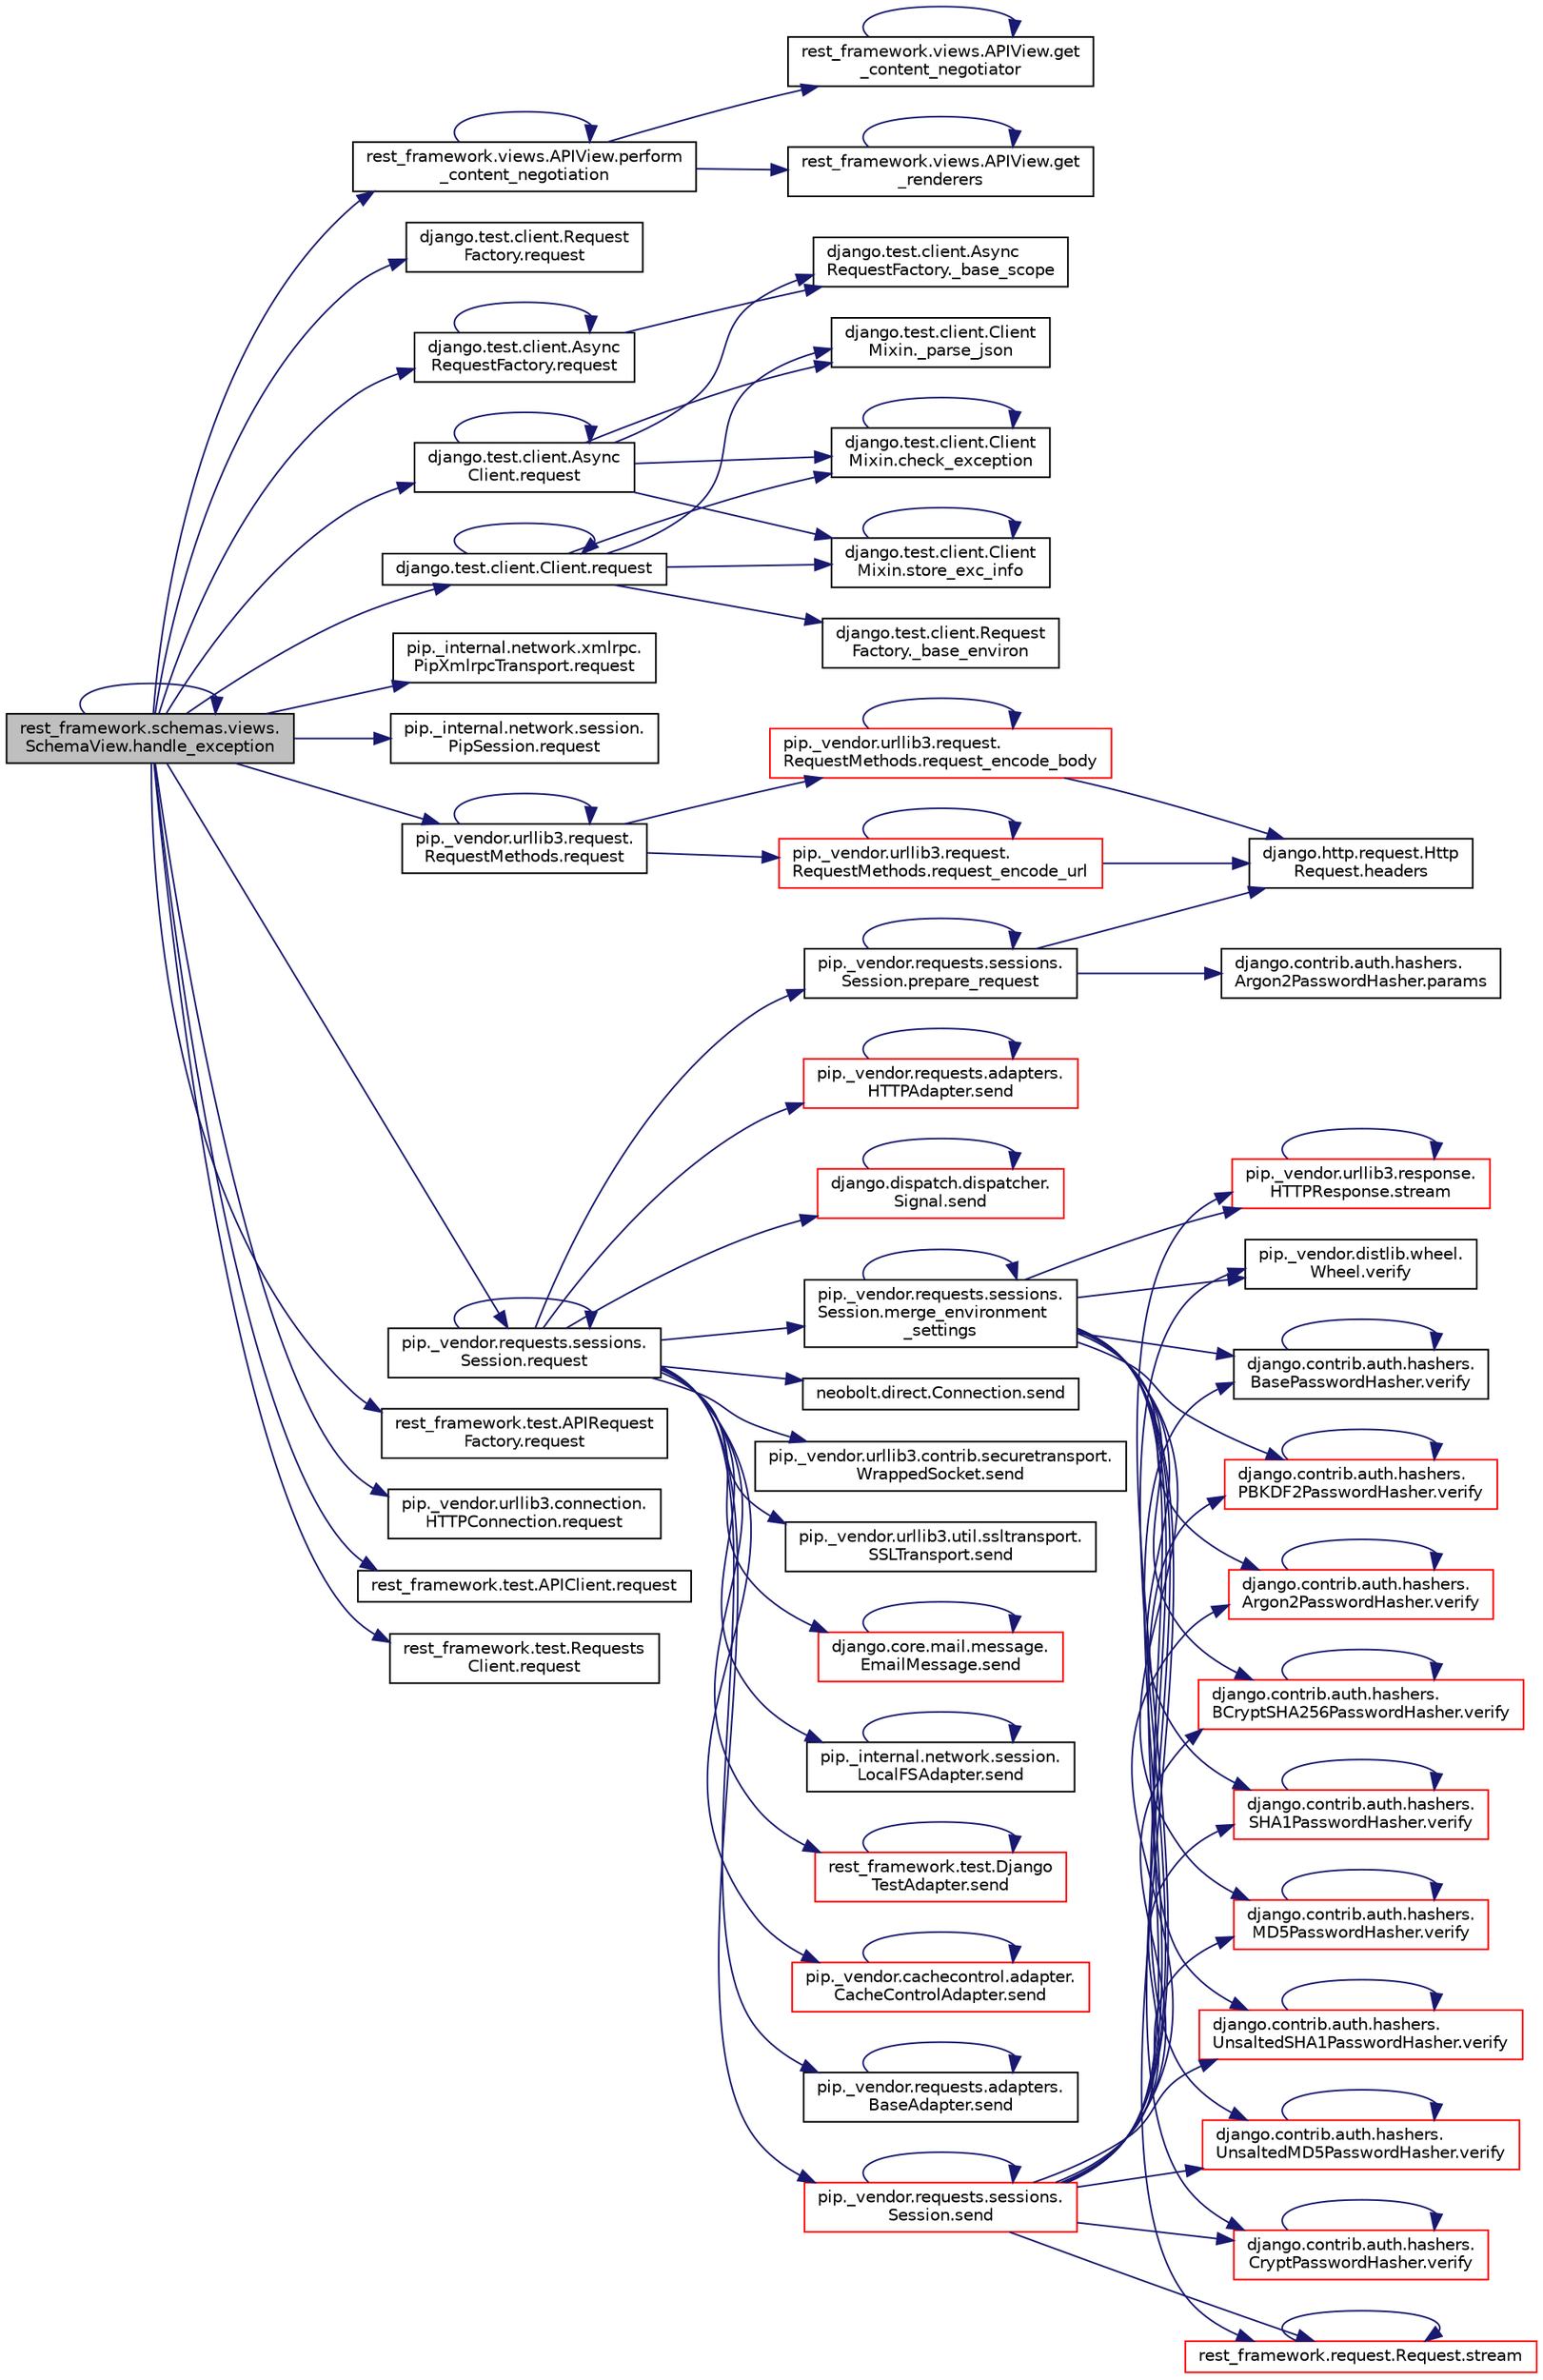 digraph "rest_framework.schemas.views.SchemaView.handle_exception"
{
 // LATEX_PDF_SIZE
  edge [fontname="Helvetica",fontsize="10",labelfontname="Helvetica",labelfontsize="10"];
  node [fontname="Helvetica",fontsize="10",shape=record];
  rankdir="LR";
  Node1 [label="rest_framework.schemas.views.\lSchemaView.handle_exception",height=0.2,width=0.4,color="black", fillcolor="grey75", style="filled", fontcolor="black",tooltip=" "];
  Node1 -> Node1 [color="midnightblue",fontsize="10",style="solid",fontname="Helvetica"];
  Node1 -> Node2 [color="midnightblue",fontsize="10",style="solid",fontname="Helvetica"];
  Node2 [label="rest_framework.views.APIView.perform\l_content_negotiation",height=0.2,width=0.4,color="black", fillcolor="white", style="filled",URL="$d3/d7d/classrest__framework_1_1views_1_1_a_p_i_view.html#a46ab423b8eb51c37b8aa51aa556084e4",tooltip=" "];
  Node2 -> Node3 [color="midnightblue",fontsize="10",style="solid",fontname="Helvetica"];
  Node3 [label="rest_framework.views.APIView.get\l_content_negotiator",height=0.2,width=0.4,color="black", fillcolor="white", style="filled",URL="$d3/d7d/classrest__framework_1_1views_1_1_a_p_i_view.html#aa1c1b47680a420075b2334c2a3a61125",tooltip=" "];
  Node3 -> Node3 [color="midnightblue",fontsize="10",style="solid",fontname="Helvetica"];
  Node2 -> Node4 [color="midnightblue",fontsize="10",style="solid",fontname="Helvetica"];
  Node4 [label="rest_framework.views.APIView.get\l_renderers",height=0.2,width=0.4,color="black", fillcolor="white", style="filled",URL="$d3/d7d/classrest__framework_1_1views_1_1_a_p_i_view.html#ae60489a2108406dcfe0aa970d238590f",tooltip=" "];
  Node4 -> Node4 [color="midnightblue",fontsize="10",style="solid",fontname="Helvetica"];
  Node2 -> Node2 [color="midnightblue",fontsize="10",style="solid",fontname="Helvetica"];
  Node1 -> Node5 [color="midnightblue",fontsize="10",style="solid",fontname="Helvetica"];
  Node5 [label="django.test.client.Request\lFactory.request",height=0.2,width=0.4,color="black", fillcolor="white", style="filled",URL="$db/d7f/classdjango_1_1test_1_1client_1_1_request_factory.html#a12550839ba4cbabcf38bff0d2ff69f0a",tooltip=" "];
  Node1 -> Node6 [color="midnightblue",fontsize="10",style="solid",fontname="Helvetica"];
  Node6 [label="django.test.client.Async\lRequestFactory.request",height=0.2,width=0.4,color="black", fillcolor="white", style="filled",URL="$d6/de5/classdjango_1_1test_1_1client_1_1_async_request_factory.html#a8dcee74bc0f05203aa2aa2aad95555a9",tooltip=" "];
  Node6 -> Node7 [color="midnightblue",fontsize="10",style="solid",fontname="Helvetica"];
  Node7 [label="django.test.client.Async\lRequestFactory._base_scope",height=0.2,width=0.4,color="black", fillcolor="white", style="filled",URL="$d6/de5/classdjango_1_1test_1_1client_1_1_async_request_factory.html#a0f3b06a02852c6111eaab5a2c6b6b4fd",tooltip=" "];
  Node6 -> Node6 [color="midnightblue",fontsize="10",style="solid",fontname="Helvetica"];
  Node1 -> Node8 [color="midnightblue",fontsize="10",style="solid",fontname="Helvetica"];
  Node8 [label="django.test.client.Client.request",height=0.2,width=0.4,color="black", fillcolor="white", style="filled",URL="$d2/d2e/classdjango_1_1test_1_1client_1_1_client.html#a4b25cead120a234c08a522e016cb6138",tooltip=" "];
  Node8 -> Node9 [color="midnightblue",fontsize="10",style="solid",fontname="Helvetica"];
  Node9 [label="django.test.client.Request\lFactory._base_environ",height=0.2,width=0.4,color="black", fillcolor="white", style="filled",URL="$db/d7f/classdjango_1_1test_1_1client_1_1_request_factory.html#aebfbaaf544ab47e0aaaa3a282ab99dc2",tooltip=" "];
  Node8 -> Node10 [color="midnightblue",fontsize="10",style="solid",fontname="Helvetica"];
  Node10 [label="django.test.client.Client\lMixin._parse_json",height=0.2,width=0.4,color="black", fillcolor="white", style="filled",URL="$da/dd7/classdjango_1_1test_1_1client_1_1_client_mixin.html#a8286559999fe1a685cf2a3e398b01883",tooltip=" "];
  Node8 -> Node11 [color="midnightblue",fontsize="10",style="solid",fontname="Helvetica"];
  Node11 [label="django.test.client.Client\lMixin.check_exception",height=0.2,width=0.4,color="black", fillcolor="white", style="filled",URL="$da/dd7/classdjango_1_1test_1_1client_1_1_client_mixin.html#a3e5eb4fb98154c3fee071554699b0a02",tooltip=" "];
  Node11 -> Node11 [color="midnightblue",fontsize="10",style="solid",fontname="Helvetica"];
  Node8 -> Node8 [color="midnightblue",fontsize="10",style="solid",fontname="Helvetica"];
  Node8 -> Node12 [color="midnightblue",fontsize="10",style="solid",fontname="Helvetica"];
  Node12 [label="django.test.client.Client\lMixin.store_exc_info",height=0.2,width=0.4,color="black", fillcolor="white", style="filled",URL="$da/dd7/classdjango_1_1test_1_1client_1_1_client_mixin.html#a97e2ed480f9ee415e64f1764bdd38c31",tooltip=" "];
  Node12 -> Node12 [color="midnightblue",fontsize="10",style="solid",fontname="Helvetica"];
  Node1 -> Node13 [color="midnightblue",fontsize="10",style="solid",fontname="Helvetica"];
  Node13 [label="django.test.client.Async\lClient.request",height=0.2,width=0.4,color="black", fillcolor="white", style="filled",URL="$d9/dd7/classdjango_1_1test_1_1client_1_1_async_client.html#a38330cfdf01cb69d3dd0bdb8b9777bd9",tooltip=" "];
  Node13 -> Node7 [color="midnightblue",fontsize="10",style="solid",fontname="Helvetica"];
  Node13 -> Node10 [color="midnightblue",fontsize="10",style="solid",fontname="Helvetica"];
  Node13 -> Node11 [color="midnightblue",fontsize="10",style="solid",fontname="Helvetica"];
  Node13 -> Node13 [color="midnightblue",fontsize="10",style="solid",fontname="Helvetica"];
  Node13 -> Node12 [color="midnightblue",fontsize="10",style="solid",fontname="Helvetica"];
  Node1 -> Node14 [color="midnightblue",fontsize="10",style="solid",fontname="Helvetica"];
  Node14 [label="pip._internal.network.xmlrpc.\lPipXmlrpcTransport.request",height=0.2,width=0.4,color="black", fillcolor="white", style="filled",URL="$dd/d8a/classpip_1_1__internal_1_1network_1_1xmlrpc_1_1_pip_xmlrpc_transport.html#adb84317dcc522d845a56ce9cc4f82522",tooltip=" "];
  Node1 -> Node15 [color="midnightblue",fontsize="10",style="solid",fontname="Helvetica"];
  Node15 [label="pip._internal.network.session.\lPipSession.request",height=0.2,width=0.4,color="black", fillcolor="white", style="filled",URL="$d9/dc2/classpip_1_1__internal_1_1network_1_1session_1_1_pip_session.html#a9c968f2f764cbd41db6684fafb5b1e6a",tooltip=" "];
  Node1 -> Node16 [color="midnightblue",fontsize="10",style="solid",fontname="Helvetica"];
  Node16 [label="pip._vendor.requests.sessions.\lSession.request",height=0.2,width=0.4,color="black", fillcolor="white", style="filled",URL="$da/de9/classpip_1_1__vendor_1_1requests_1_1sessions_1_1_session.html#a718b60e99280c6ef1a346cb6dc0a90c8",tooltip=" "];
  Node16 -> Node17 [color="midnightblue",fontsize="10",style="solid",fontname="Helvetica"];
  Node17 [label="pip._vendor.requests.sessions.\lSession.merge_environment\l_settings",height=0.2,width=0.4,color="black", fillcolor="white", style="filled",URL="$da/de9/classpip_1_1__vendor_1_1requests_1_1sessions_1_1_session.html#a281aa976ac215f2b76d4309e4091a7a4",tooltip=" "];
  Node17 -> Node17 [color="midnightblue",fontsize="10",style="solid",fontname="Helvetica"];
  Node17 -> Node18 [color="midnightblue",fontsize="10",style="solid",fontname="Helvetica"];
  Node18 [label="rest_framework.request.Request.stream",height=0.2,width=0.4,color="red", fillcolor="white", style="filled",URL="$d9/d48/classrest__framework_1_1request_1_1_request.html#af4b0ad5f3b472837e6bc511bbe8ef6ee",tooltip=" "];
  Node18 -> Node18 [color="midnightblue",fontsize="10",style="solid",fontname="Helvetica"];
  Node17 -> Node20 [color="midnightblue",fontsize="10",style="solid",fontname="Helvetica"];
  Node20 [label="pip._vendor.urllib3.response.\lHTTPResponse.stream",height=0.2,width=0.4,color="red", fillcolor="white", style="filled",URL="$dd/d5a/classpip_1_1__vendor_1_1urllib3_1_1response_1_1_h_t_t_p_response.html#aad7ca8755c86a2cfe56f28e64b7f9e77",tooltip=" "];
  Node20 -> Node20 [color="midnightblue",fontsize="10",style="solid",fontname="Helvetica"];
  Node17 -> Node2862 [color="midnightblue",fontsize="10",style="solid",fontname="Helvetica"];
  Node2862 [label="pip._vendor.distlib.wheel.\lWheel.verify",height=0.2,width=0.4,color="black", fillcolor="white", style="filled",URL="$d1/d0b/classpip_1_1__vendor_1_1distlib_1_1wheel_1_1_wheel.html#a3792fb283924a1add010ebf4fc259a76",tooltip=" "];
  Node17 -> Node2863 [color="midnightblue",fontsize="10",style="solid",fontname="Helvetica"];
  Node2863 [label="django.contrib.auth.hashers.\lBasePasswordHasher.verify",height=0.2,width=0.4,color="black", fillcolor="white", style="filled",URL="$d7/d8e/classdjango_1_1contrib_1_1auth_1_1hashers_1_1_base_password_hasher.html#a6edb32933f71ee82ef20a996c95a5a6f",tooltip=" "];
  Node2863 -> Node2863 [color="midnightblue",fontsize="10",style="solid",fontname="Helvetica"];
  Node17 -> Node2864 [color="midnightblue",fontsize="10",style="solid",fontname="Helvetica"];
  Node2864 [label="django.contrib.auth.hashers.\lPBKDF2PasswordHasher.verify",height=0.2,width=0.4,color="red", fillcolor="white", style="filled",URL="$dc/d2f/classdjango_1_1contrib_1_1auth_1_1hashers_1_1_p_b_k_d_f2_password_hasher.html#a14c0a7adc14fcb67d582dba632654730",tooltip=" "];
  Node2864 -> Node2864 [color="midnightblue",fontsize="10",style="solid",fontname="Helvetica"];
  Node17 -> Node2881 [color="midnightblue",fontsize="10",style="solid",fontname="Helvetica"];
  Node2881 [label="django.contrib.auth.hashers.\lArgon2PasswordHasher.verify",height=0.2,width=0.4,color="red", fillcolor="white", style="filled",URL="$d9/d60/classdjango_1_1contrib_1_1auth_1_1hashers_1_1_argon2_password_hasher.html#ae6d55f8b4a5e80d586aadf3b5d7620b2",tooltip=" "];
  Node2881 -> Node2881 [color="midnightblue",fontsize="10",style="solid",fontname="Helvetica"];
  Node17 -> Node2882 [color="midnightblue",fontsize="10",style="solid",fontname="Helvetica"];
  Node2882 [label="django.contrib.auth.hashers.\lBCryptSHA256PasswordHasher.verify",height=0.2,width=0.4,color="red", fillcolor="white", style="filled",URL="$d6/d8a/classdjango_1_1contrib_1_1auth_1_1hashers_1_1_b_crypt_s_h_a256_password_hasher.html#a37ec86faa5f689ee4e87d2cf64c625db",tooltip=" "];
  Node2882 -> Node2882 [color="midnightblue",fontsize="10",style="solid",fontname="Helvetica"];
  Node17 -> Node2883 [color="midnightblue",fontsize="10",style="solid",fontname="Helvetica"];
  Node2883 [label="django.contrib.auth.hashers.\lSHA1PasswordHasher.verify",height=0.2,width=0.4,color="red", fillcolor="white", style="filled",URL="$d2/d98/classdjango_1_1contrib_1_1auth_1_1hashers_1_1_s_h_a1_password_hasher.html#a5a7efce9647022ac7210aaca2920c328",tooltip=" "];
  Node2883 -> Node2883 [color="midnightblue",fontsize="10",style="solid",fontname="Helvetica"];
  Node17 -> Node2884 [color="midnightblue",fontsize="10",style="solid",fontname="Helvetica"];
  Node2884 [label="django.contrib.auth.hashers.\lMD5PasswordHasher.verify",height=0.2,width=0.4,color="red", fillcolor="white", style="filled",URL="$d6/d56/classdjango_1_1contrib_1_1auth_1_1hashers_1_1_m_d5_password_hasher.html#a58cef15ef992c0f16395d7e01bbfdadc",tooltip=" "];
  Node2884 -> Node2884 [color="midnightblue",fontsize="10",style="solid",fontname="Helvetica"];
  Node17 -> Node2885 [color="midnightblue",fontsize="10",style="solid",fontname="Helvetica"];
  Node2885 [label="django.contrib.auth.hashers.\lUnsaltedSHA1PasswordHasher.verify",height=0.2,width=0.4,color="red", fillcolor="white", style="filled",URL="$df/d8d/classdjango_1_1contrib_1_1auth_1_1hashers_1_1_unsalted_s_h_a1_password_hasher.html#a12f43e6d0c6e2ce5338f1a2928f09be8",tooltip=" "];
  Node2885 -> Node2885 [color="midnightblue",fontsize="10",style="solid",fontname="Helvetica"];
  Node17 -> Node2886 [color="midnightblue",fontsize="10",style="solid",fontname="Helvetica"];
  Node2886 [label="django.contrib.auth.hashers.\lUnsaltedMD5PasswordHasher.verify",height=0.2,width=0.4,color="red", fillcolor="white", style="filled",URL="$de/d8b/classdjango_1_1contrib_1_1auth_1_1hashers_1_1_unsalted_m_d5_password_hasher.html#ada0618a6985af276942611c54b35d331",tooltip=" "];
  Node2886 -> Node2886 [color="midnightblue",fontsize="10",style="solid",fontname="Helvetica"];
  Node17 -> Node2887 [color="midnightblue",fontsize="10",style="solid",fontname="Helvetica"];
  Node2887 [label="django.contrib.auth.hashers.\lCryptPasswordHasher.verify",height=0.2,width=0.4,color="red", fillcolor="white", style="filled",URL="$df/df8/classdjango_1_1contrib_1_1auth_1_1hashers_1_1_crypt_password_hasher.html#a5e37890ea62454a948e56b7b6d6b9371",tooltip=" "];
  Node2887 -> Node2887 [color="midnightblue",fontsize="10",style="solid",fontname="Helvetica"];
  Node16 -> Node5531 [color="midnightblue",fontsize="10",style="solid",fontname="Helvetica"];
  Node5531 [label="pip._vendor.requests.sessions.\lSession.prepare_request",height=0.2,width=0.4,color="black", fillcolor="white", style="filled",URL="$da/de9/classpip_1_1__vendor_1_1requests_1_1sessions_1_1_session.html#a9ff769c5610b100b08ca3a357b44eb2a",tooltip=" "];
  Node5531 -> Node141 [color="midnightblue",fontsize="10",style="solid",fontname="Helvetica"];
  Node141 [label="django.http.request.Http\lRequest.headers",height=0.2,width=0.4,color="black", fillcolor="white", style="filled",URL="$d1/ded/classdjango_1_1http_1_1request_1_1_http_request.html#a0fed8b781301745131bfbbcaf6a415f9",tooltip=" "];
  Node5531 -> Node731 [color="midnightblue",fontsize="10",style="solid",fontname="Helvetica"];
  Node731 [label="django.contrib.auth.hashers.\lArgon2PasswordHasher.params",height=0.2,width=0.4,color="black", fillcolor="white", style="filled",URL="$d9/d60/classdjango_1_1contrib_1_1auth_1_1hashers_1_1_argon2_password_hasher.html#a686aba10c20efe71047034d701174c1c",tooltip=" "];
  Node5531 -> Node5531 [color="midnightblue",fontsize="10",style="solid",fontname="Helvetica"];
  Node16 -> Node16 [color="midnightblue",fontsize="10",style="solid",fontname="Helvetica"];
  Node16 -> Node2830 [color="midnightblue",fontsize="10",style="solid",fontname="Helvetica"];
  Node2830 [label="neobolt.direct.Connection.send",height=0.2,width=0.4,color="black", fillcolor="white", style="filled",URL="$d8/db4/classneobolt_1_1direct_1_1_connection.html#a57f1249f7411c31d732c3960e81dde43",tooltip=" "];
  Node16 -> Node2831 [color="midnightblue",fontsize="10",style="solid",fontname="Helvetica"];
  Node2831 [label="pip._vendor.urllib3.contrib.securetransport.\lWrappedSocket.send",height=0.2,width=0.4,color="black", fillcolor="white", style="filled",URL="$da/dfd/classpip_1_1__vendor_1_1urllib3_1_1contrib_1_1securetransport_1_1_wrapped_socket.html#a28869d3bbbcd6d0517f106a7192642f5",tooltip=" "];
  Node16 -> Node2832 [color="midnightblue",fontsize="10",style="solid",fontname="Helvetica"];
  Node2832 [label="pip._vendor.urllib3.util.ssltransport.\lSSLTransport.send",height=0.2,width=0.4,color="black", fillcolor="white", style="filled",URL="$d5/d5b/classpip_1_1__vendor_1_1urllib3_1_1util_1_1ssltransport_1_1_s_s_l_transport.html#aa73bada90e50687b906be549f6dee2d2",tooltip=" "];
  Node16 -> Node2833 [color="midnightblue",fontsize="10",style="solid",fontname="Helvetica"];
  Node2833 [label="django.core.mail.message.\lEmailMessage.send",height=0.2,width=0.4,color="red", fillcolor="white", style="filled",URL="$d9/d6b/classdjango_1_1core_1_1mail_1_1message_1_1_email_message.html#a0ed07ca9ef5dc033d04da5e8ea6aae2d",tooltip=" "];
  Node2833 -> Node2833 [color="midnightblue",fontsize="10",style="solid",fontname="Helvetica"];
  Node16 -> Node2838 [color="midnightblue",fontsize="10",style="solid",fontname="Helvetica"];
  Node2838 [label="pip._internal.network.session.\lLocalFSAdapter.send",height=0.2,width=0.4,color="black", fillcolor="white", style="filled",URL="$d4/dd3/classpip_1_1__internal_1_1network_1_1session_1_1_local_f_s_adapter.html#afef6a4cb7abd169ba52782dfd386ffb3",tooltip=" "];
  Node2838 -> Node2838 [color="midnightblue",fontsize="10",style="solid",fontname="Helvetica"];
  Node16 -> Node2839 [color="midnightblue",fontsize="10",style="solid",fontname="Helvetica"];
  Node2839 [label="pip._vendor.requests.sessions.\lSession.send",height=0.2,width=0.4,color="red", fillcolor="white", style="filled",URL="$da/de9/classpip_1_1__vendor_1_1requests_1_1sessions_1_1_session.html#ae8fcb76dca3180b80dfd66c07587aeb2",tooltip=" "];
  Node2839 -> Node2839 [color="midnightblue",fontsize="10",style="solid",fontname="Helvetica"];
  Node2839 -> Node18 [color="midnightblue",fontsize="10",style="solid",fontname="Helvetica"];
  Node2839 -> Node20 [color="midnightblue",fontsize="10",style="solid",fontname="Helvetica"];
  Node2839 -> Node2862 [color="midnightblue",fontsize="10",style="solid",fontname="Helvetica"];
  Node2839 -> Node2863 [color="midnightblue",fontsize="10",style="solid",fontname="Helvetica"];
  Node2839 -> Node2864 [color="midnightblue",fontsize="10",style="solid",fontname="Helvetica"];
  Node2839 -> Node2881 [color="midnightblue",fontsize="10",style="solid",fontname="Helvetica"];
  Node2839 -> Node2882 [color="midnightblue",fontsize="10",style="solid",fontname="Helvetica"];
  Node2839 -> Node2883 [color="midnightblue",fontsize="10",style="solid",fontname="Helvetica"];
  Node2839 -> Node2884 [color="midnightblue",fontsize="10",style="solid",fontname="Helvetica"];
  Node2839 -> Node2885 [color="midnightblue",fontsize="10",style="solid",fontname="Helvetica"];
  Node2839 -> Node2886 [color="midnightblue",fontsize="10",style="solid",fontname="Helvetica"];
  Node2839 -> Node2887 [color="midnightblue",fontsize="10",style="solid",fontname="Helvetica"];
  Node16 -> Node2847 [color="midnightblue",fontsize="10",style="solid",fontname="Helvetica"];
  Node2847 [label="rest_framework.test.Django\lTestAdapter.send",height=0.2,width=0.4,color="red", fillcolor="white", style="filled",URL="$d5/d3b/classrest__framework_1_1test_1_1_django_test_adapter.html#aba6196e041138f7fc6a674001c84ae9e",tooltip=" "];
  Node2847 -> Node2847 [color="midnightblue",fontsize="10",style="solid",fontname="Helvetica"];
  Node16 -> Node2852 [color="midnightblue",fontsize="10",style="solid",fontname="Helvetica"];
  Node2852 [label="pip._vendor.cachecontrol.adapter.\lCacheControlAdapter.send",height=0.2,width=0.4,color="red", fillcolor="white", style="filled",URL="$d6/def/classpip_1_1__vendor_1_1cachecontrol_1_1adapter_1_1_cache_control_adapter.html#abddb11a29bd96615d01a19259912ef5d",tooltip=" "];
  Node2852 -> Node2852 [color="midnightblue",fontsize="10",style="solid",fontname="Helvetica"];
  Node16 -> Node2853 [color="midnightblue",fontsize="10",style="solid",fontname="Helvetica"];
  Node2853 [label="pip._vendor.requests.adapters.\lBaseAdapter.send",height=0.2,width=0.4,color="black", fillcolor="white", style="filled",URL="$d0/deb/classpip_1_1__vendor_1_1requests_1_1adapters_1_1_base_adapter.html#a837d77918210137cc87558a6e24621c7",tooltip=" "];
  Node2853 -> Node2853 [color="midnightblue",fontsize="10",style="solid",fontname="Helvetica"];
  Node16 -> Node2854 [color="midnightblue",fontsize="10",style="solid",fontname="Helvetica"];
  Node2854 [label="pip._vendor.requests.adapters.\lHTTPAdapter.send",height=0.2,width=0.4,color="red", fillcolor="white", style="filled",URL="$da/dd8/classpip_1_1__vendor_1_1requests_1_1adapters_1_1_h_t_t_p_adapter.html#a6b8cb9b4129cbc1c9aa685dc69f869a4",tooltip=" "];
  Node2854 -> Node2854 [color="midnightblue",fontsize="10",style="solid",fontname="Helvetica"];
  Node16 -> Node2860 [color="midnightblue",fontsize="10",style="solid",fontname="Helvetica"];
  Node2860 [label="django.dispatch.dispatcher.\lSignal.send",height=0.2,width=0.4,color="red", fillcolor="white", style="filled",URL="$d0/d86/classdjango_1_1dispatch_1_1dispatcher_1_1_signal.html#a07a0ab4d36f331ee1b1472be7d18472d",tooltip=" "];
  Node2860 -> Node2860 [color="midnightblue",fontsize="10",style="solid",fontname="Helvetica"];
  Node1 -> Node445 [color="midnightblue",fontsize="10",style="solid",fontname="Helvetica"];
  Node445 [label="rest_framework.test.APIRequest\lFactory.request",height=0.2,width=0.4,color="black", fillcolor="white", style="filled",URL="$da/d3c/classrest__framework_1_1test_1_1_a_p_i_request_factory.html#abd5931aada009b9fb1f1577613acd058",tooltip=" "];
  Node1 -> Node448 [color="midnightblue",fontsize="10",style="solid",fontname="Helvetica"];
  Node448 [label="pip._vendor.urllib3.connection.\lHTTPConnection.request",height=0.2,width=0.4,color="black", fillcolor="white", style="filled",URL="$d2/d75/classpip_1_1__vendor_1_1urllib3_1_1connection_1_1_h_t_t_p_connection.html#ae44707607a133fa0d27085cc2ea9ef85",tooltip=" "];
  Node1 -> Node449 [color="midnightblue",fontsize="10",style="solid",fontname="Helvetica"];
  Node449 [label="pip._vendor.urllib3.request.\lRequestMethods.request",height=0.2,width=0.4,color="black", fillcolor="white", style="filled",URL="$de/d48/classpip_1_1__vendor_1_1urllib3_1_1request_1_1_request_methods.html#a875ca454fac77c856bdf0cbe44f8fb64",tooltip=" "];
  Node449 -> Node449 [color="midnightblue",fontsize="10",style="solid",fontname="Helvetica"];
  Node449 -> Node450 [color="midnightblue",fontsize="10",style="solid",fontname="Helvetica"];
  Node450 [label="pip._vendor.urllib3.request.\lRequestMethods.request_encode_body",height=0.2,width=0.4,color="red", fillcolor="white", style="filled",URL="$de/d48/classpip_1_1__vendor_1_1urllib3_1_1request_1_1_request_methods.html#aac879ba72efb676310e8298a97b07ef8",tooltip=" "];
  Node450 -> Node141 [color="midnightblue",fontsize="10",style="solid",fontname="Helvetica"];
  Node450 -> Node450 [color="midnightblue",fontsize="10",style="solid",fontname="Helvetica"];
  Node449 -> Node478 [color="midnightblue",fontsize="10",style="solid",fontname="Helvetica"];
  Node478 [label="pip._vendor.urllib3.request.\lRequestMethods.request_encode_url",height=0.2,width=0.4,color="red", fillcolor="white", style="filled",URL="$de/d48/classpip_1_1__vendor_1_1urllib3_1_1request_1_1_request_methods.html#ac51c7d4e15837f451bceb26cd4dd19a3",tooltip=" "];
  Node478 -> Node141 [color="midnightblue",fontsize="10",style="solid",fontname="Helvetica"];
  Node478 -> Node478 [color="midnightblue",fontsize="10",style="solid",fontname="Helvetica"];
  Node1 -> Node446 [color="midnightblue",fontsize="10",style="solid",fontname="Helvetica"];
  Node446 [label="rest_framework.test.APIClient.request",height=0.2,width=0.4,color="black", fillcolor="white", style="filled",URL="$da/d51/classrest__framework_1_1test_1_1_a_p_i_client.html#a77b55b2a0a90921243b61303fc37e59d",tooltip=" "];
  Node1 -> Node447 [color="midnightblue",fontsize="10",style="solid",fontname="Helvetica"];
  Node447 [label="rest_framework.test.Requests\lClient.request",height=0.2,width=0.4,color="black", fillcolor="white", style="filled",URL="$de/dc8/classrest__framework_1_1test_1_1_requests_client.html#ae6de53b1244ae8817b8bf8d6838b72ba",tooltip=" "];
}
